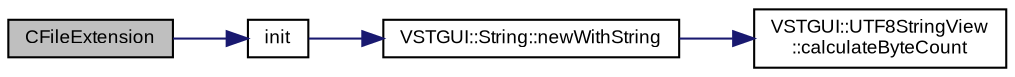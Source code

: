digraph "CFileExtension"
{
  bgcolor="transparent";
  edge [fontname="Arial",fontsize="9",labelfontname="Arial",labelfontsize="9"];
  node [fontname="Arial",fontsize="9",shape=record];
  rankdir="LR";
  Node1 [label="CFileExtension",height=0.2,width=0.4,color="black", fillcolor="grey75", style="filled" fontcolor="black"];
  Node1 -> Node2 [color="midnightblue",fontsize="9",style="solid",fontname="Arial"];
  Node2 [label="init",height=0.2,width=0.4,color="black",URL="$class_v_s_t_g_u_i_1_1_c_file_extension.html#a67e2c86381c6b029159e5db978f033e3"];
  Node2 -> Node3 [color="midnightblue",fontsize="9",style="solid",fontname="Arial"];
  Node3 [label="VSTGUI::String::newWithString",height=0.2,width=0.4,color="black",URL="$namespace_v_s_t_g_u_i_1_1_string.html#a83745b23a3d48e4f1e69950977918803"];
  Node3 -> Node4 [color="midnightblue",fontsize="9",style="solid",fontname="Arial"];
  Node4 [label="VSTGUI::UTF8StringView\l::calculateByteCount",height=0.2,width=0.4,color="black",URL="$class_v_s_t_g_u_i_1_1_u_t_f8_string_view.html#a67b9d83785a9c0fc5a668303de116803"];
}
